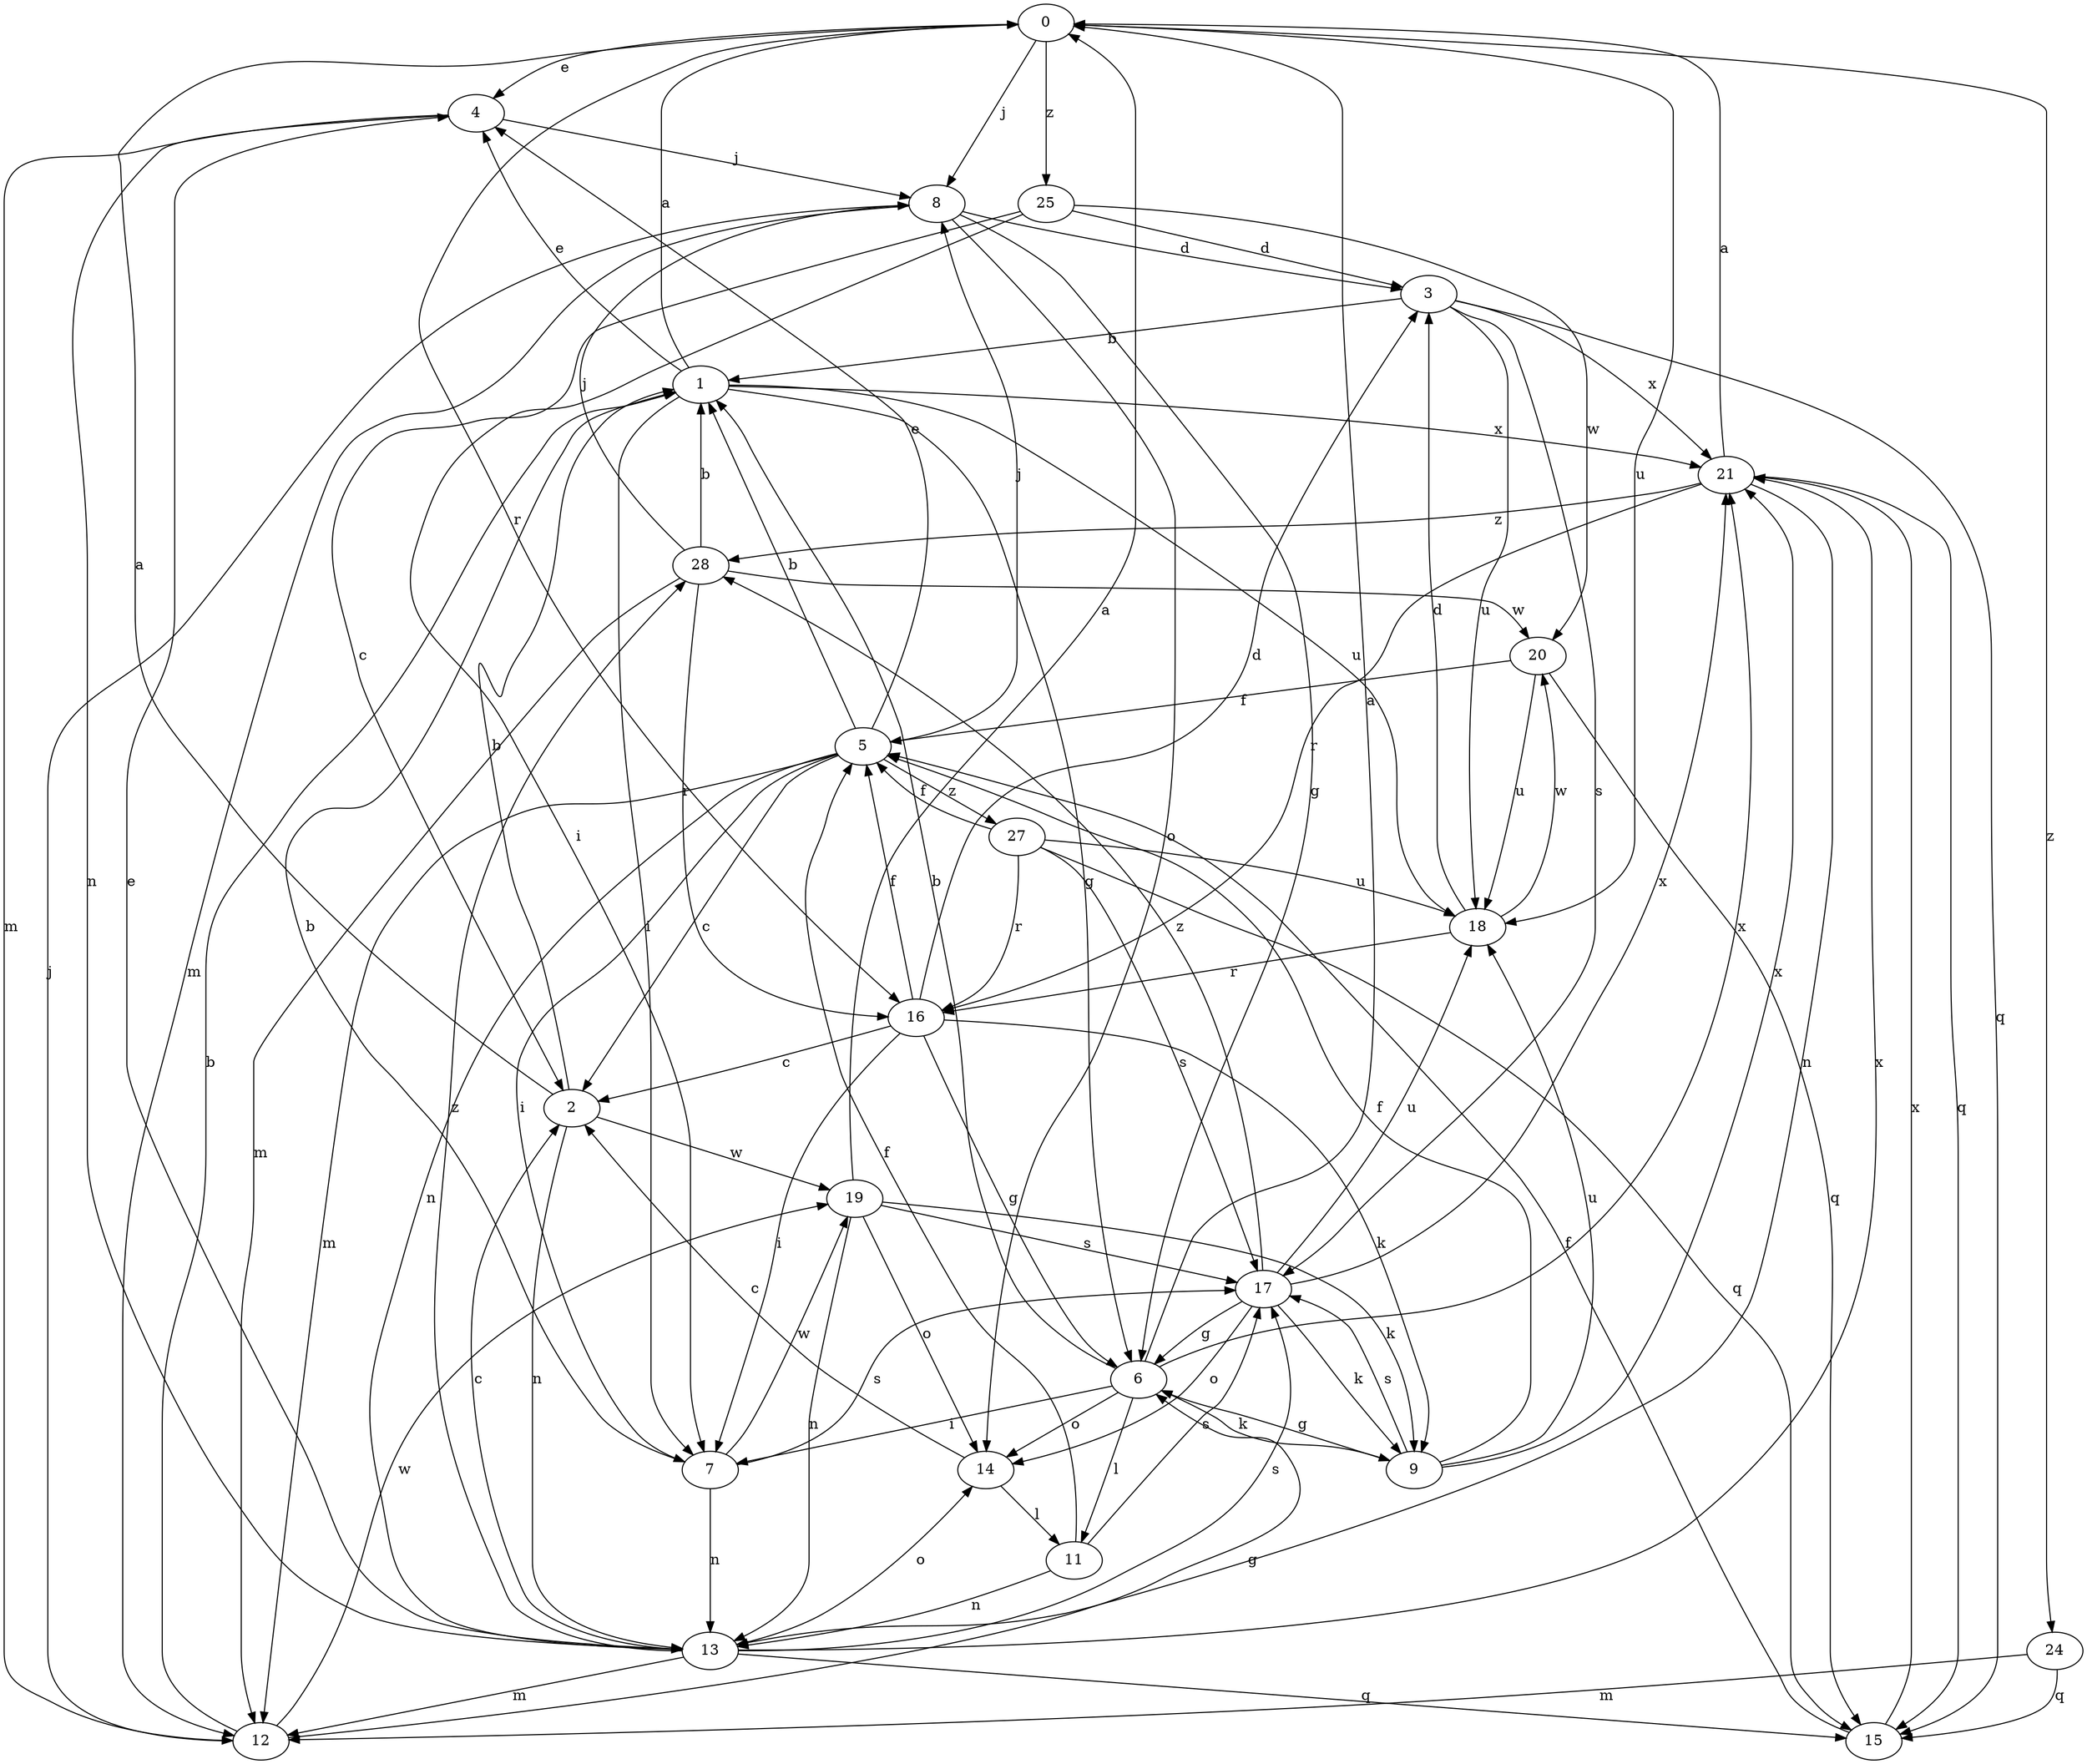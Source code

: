 strict digraph  {
0;
1;
2;
3;
4;
5;
6;
7;
8;
9;
11;
12;
13;
14;
15;
16;
17;
18;
19;
20;
21;
24;
25;
27;
28;
0 -> 4  [label=e];
0 -> 8  [label=j];
0 -> 16  [label=r];
0 -> 18  [label=u];
0 -> 24  [label=z];
0 -> 25  [label=z];
1 -> 0  [label=a];
1 -> 4  [label=e];
1 -> 6  [label=g];
1 -> 7  [label=i];
1 -> 18  [label=u];
1 -> 21  [label=x];
2 -> 0  [label=a];
2 -> 1  [label=b];
2 -> 13  [label=n];
2 -> 19  [label=w];
3 -> 1  [label=b];
3 -> 15  [label=q];
3 -> 17  [label=s];
3 -> 18  [label=u];
3 -> 21  [label=x];
4 -> 8  [label=j];
4 -> 12  [label=m];
4 -> 13  [label=n];
5 -> 1  [label=b];
5 -> 2  [label=c];
5 -> 4  [label=e];
5 -> 7  [label=i];
5 -> 8  [label=j];
5 -> 12  [label=m];
5 -> 13  [label=n];
5 -> 27  [label=z];
6 -> 0  [label=a];
6 -> 1  [label=b];
6 -> 7  [label=i];
6 -> 9  [label=k];
6 -> 11  [label=l];
6 -> 14  [label=o];
6 -> 21  [label=x];
7 -> 1  [label=b];
7 -> 13  [label=n];
7 -> 17  [label=s];
7 -> 19  [label=w];
8 -> 3  [label=d];
8 -> 6  [label=g];
8 -> 12  [label=m];
8 -> 14  [label=o];
9 -> 5  [label=f];
9 -> 6  [label=g];
9 -> 17  [label=s];
9 -> 18  [label=u];
9 -> 21  [label=x];
11 -> 5  [label=f];
11 -> 13  [label=n];
11 -> 17  [label=s];
12 -> 1  [label=b];
12 -> 6  [label=g];
12 -> 8  [label=j];
12 -> 19  [label=w];
13 -> 2  [label=c];
13 -> 4  [label=e];
13 -> 12  [label=m];
13 -> 14  [label=o];
13 -> 15  [label=q];
13 -> 17  [label=s];
13 -> 21  [label=x];
13 -> 28  [label=z];
14 -> 2  [label=c];
14 -> 11  [label=l];
15 -> 5  [label=f];
15 -> 21  [label=x];
16 -> 2  [label=c];
16 -> 3  [label=d];
16 -> 5  [label=f];
16 -> 6  [label=g];
16 -> 7  [label=i];
16 -> 9  [label=k];
17 -> 6  [label=g];
17 -> 9  [label=k];
17 -> 14  [label=o];
17 -> 18  [label=u];
17 -> 21  [label=x];
17 -> 28  [label=z];
18 -> 3  [label=d];
18 -> 16  [label=r];
18 -> 20  [label=w];
19 -> 0  [label=a];
19 -> 9  [label=k];
19 -> 13  [label=n];
19 -> 14  [label=o];
19 -> 17  [label=s];
20 -> 5  [label=f];
20 -> 15  [label=q];
20 -> 18  [label=u];
21 -> 0  [label=a];
21 -> 13  [label=n];
21 -> 15  [label=q];
21 -> 16  [label=r];
21 -> 28  [label=z];
24 -> 12  [label=m];
24 -> 15  [label=q];
25 -> 2  [label=c];
25 -> 3  [label=d];
25 -> 7  [label=i];
25 -> 20  [label=w];
27 -> 5  [label=f];
27 -> 15  [label=q];
27 -> 16  [label=r];
27 -> 17  [label=s];
27 -> 18  [label=u];
28 -> 1  [label=b];
28 -> 8  [label=j];
28 -> 12  [label=m];
28 -> 16  [label=r];
28 -> 20  [label=w];
}
